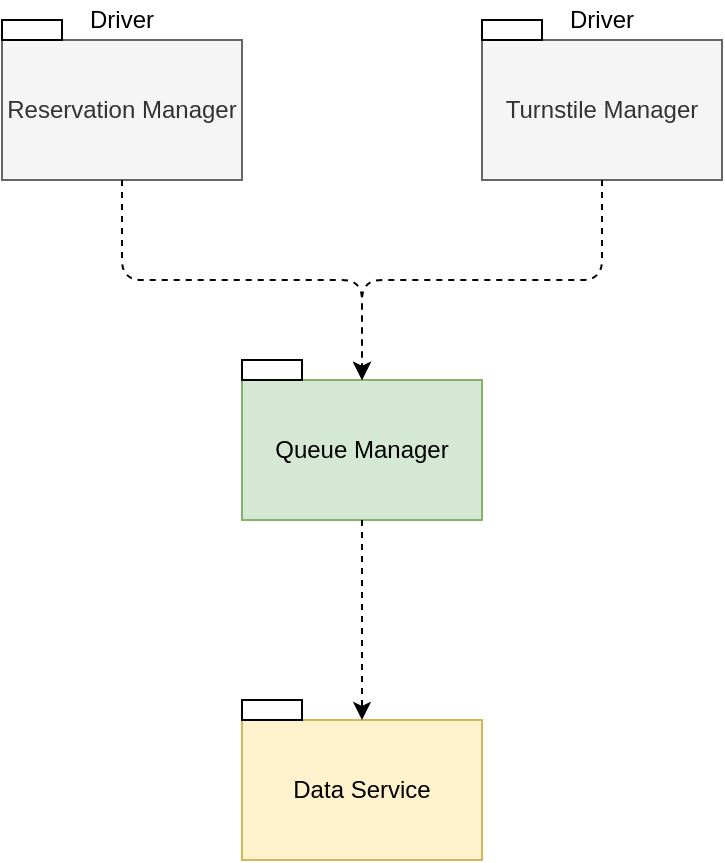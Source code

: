 <mxfile version="14.1.7" type="device"><diagram id="KOXVx6k9cLZfzeSVcIjd" name="Page-1"><mxGraphModel dx="1069" dy="551" grid="1" gridSize="10" guides="1" tooltips="1" connect="1" arrows="1" fold="1" page="1" pageScale="1" pageWidth="827" pageHeight="1169" math="0" shadow="0"><root><mxCell id="0"/><mxCell id="1" parent="0"/><mxCell id="hHKyqxaUvACHF8y7QGxS-1" value="" style="group" parent="1" vertex="1" connectable="0"><mxGeometry x="320" y="460" width="120" height="80" as="geometry"/></mxCell><mxCell id="hHKyqxaUvACHF8y7QGxS-2" value="Data Service" style="rounded=0;whiteSpace=wrap;html=1;fillColor=#fff2cc;strokeColor=#d6b656;" parent="hHKyqxaUvACHF8y7QGxS-1" vertex="1"><mxGeometry y="10" width="120" height="70" as="geometry"/></mxCell><mxCell id="hHKyqxaUvACHF8y7QGxS-3" value="" style="rounded=0;whiteSpace=wrap;html=1;" parent="hHKyqxaUvACHF8y7QGxS-1" vertex="1"><mxGeometry width="30" height="10" as="geometry"/></mxCell><mxCell id="hHKyqxaUvACHF8y7QGxS-4" value="" style="group" parent="1" vertex="1" connectable="0"><mxGeometry x="320" y="290" width="120" height="80" as="geometry"/></mxCell><mxCell id="hHKyqxaUvACHF8y7QGxS-5" value="Queue Manager" style="rounded=0;whiteSpace=wrap;html=1;fillColor=#d5e8d4;strokeColor=#82b366;" parent="hHKyqxaUvACHF8y7QGxS-4" vertex="1"><mxGeometry y="10" width="120" height="70" as="geometry"/></mxCell><mxCell id="hHKyqxaUvACHF8y7QGxS-6" value="" style="rounded=0;whiteSpace=wrap;html=1;" parent="hHKyqxaUvACHF8y7QGxS-4" vertex="1"><mxGeometry width="30" height="10" as="geometry"/></mxCell><mxCell id="hHKyqxaUvACHF8y7QGxS-7" value="" style="endArrow=classic;html=1;exitX=0.5;exitY=1;exitDx=0;exitDy=0;entryX=0.5;entryY=0;entryDx=0;entryDy=0;dashed=1;" parent="1" source="hHKyqxaUvACHF8y7QGxS-5" target="hHKyqxaUvACHF8y7QGxS-2" edge="1"><mxGeometry width="50" height="50" relative="1" as="geometry"><mxPoint x="390" y="480" as="sourcePoint"/><mxPoint x="440" y="430" as="targetPoint"/></mxGeometry></mxCell><mxCell id="oe-xkcEKew-n12naJCTR-1" value="" style="group;fillColor=none;" vertex="1" connectable="0" parent="1"><mxGeometry x="200" y="120" width="120" height="80" as="geometry"/></mxCell><mxCell id="oe-xkcEKew-n12naJCTR-2" value="Reservation Manager" style="rounded=0;whiteSpace=wrap;html=1;fillColor=#f5f5f5;strokeColor=#666666;fontColor=#333333;" vertex="1" parent="oe-xkcEKew-n12naJCTR-1"><mxGeometry y="10" width="120" height="70" as="geometry"/></mxCell><mxCell id="oe-xkcEKew-n12naJCTR-3" value="" style="rounded=0;whiteSpace=wrap;html=1;" vertex="1" parent="oe-xkcEKew-n12naJCTR-1"><mxGeometry width="30" height="10" as="geometry"/></mxCell><mxCell id="oe-xkcEKew-n12naJCTR-4" value="" style="group;fillColor=none;" vertex="1" connectable="0" parent="1"><mxGeometry x="440" y="120" width="120" height="80" as="geometry"/></mxCell><mxCell id="oe-xkcEKew-n12naJCTR-5" value="Turnstile Manager" style="rounded=0;whiteSpace=wrap;html=1;fillColor=#f5f5f5;strokeColor=#666666;fontColor=#333333;" vertex="1" parent="oe-xkcEKew-n12naJCTR-4"><mxGeometry y="10" width="120" height="70" as="geometry"/></mxCell><mxCell id="oe-xkcEKew-n12naJCTR-6" value="" style="rounded=0;whiteSpace=wrap;html=1;" vertex="1" parent="oe-xkcEKew-n12naJCTR-4"><mxGeometry width="30" height="10" as="geometry"/></mxCell><mxCell id="oe-xkcEKew-n12naJCTR-9" value="Driver" style="text;html=1;strokeColor=none;fillColor=none;align=center;verticalAlign=middle;whiteSpace=wrap;rounded=0;" vertex="1" parent="oe-xkcEKew-n12naJCTR-4"><mxGeometry x="40" y="-10" width="40" height="20" as="geometry"/></mxCell><mxCell id="oe-xkcEKew-n12naJCTR-7" value="" style="endArrow=classic;html=1;dashed=1;exitX=0.5;exitY=1;exitDx=0;exitDy=0;entryX=0.5;entryY=0;entryDx=0;entryDy=0;" edge="1" parent="1" source="oe-xkcEKew-n12naJCTR-2" target="hHKyqxaUvACHF8y7QGxS-5"><mxGeometry width="50" height="50" relative="1" as="geometry"><mxPoint x="330" y="290" as="sourcePoint"/><mxPoint x="380" y="240" as="targetPoint"/><Array as="points"><mxPoint x="260" y="250"/><mxPoint x="380" y="250"/></Array></mxGeometry></mxCell><mxCell id="oe-xkcEKew-n12naJCTR-8" value="" style="endArrow=classic;html=1;dashed=1;exitX=0.5;exitY=1;exitDx=0;exitDy=0;entryX=0.5;entryY=0;entryDx=0;entryDy=0;" edge="1" parent="1" source="oe-xkcEKew-n12naJCTR-5" target="hHKyqxaUvACHF8y7QGxS-5"><mxGeometry width="50" height="50" relative="1" as="geometry"><mxPoint x="330" y="290" as="sourcePoint"/><mxPoint x="380" y="240" as="targetPoint"/><Array as="points"><mxPoint x="500" y="250"/><mxPoint x="380" y="250"/></Array></mxGeometry></mxCell><mxCell id="oe-xkcEKew-n12naJCTR-10" value="Driver" style="text;html=1;strokeColor=none;fillColor=none;align=center;verticalAlign=middle;whiteSpace=wrap;rounded=0;" vertex="1" parent="1"><mxGeometry x="240" y="110" width="40" height="20" as="geometry"/></mxCell></root></mxGraphModel></diagram></mxfile>